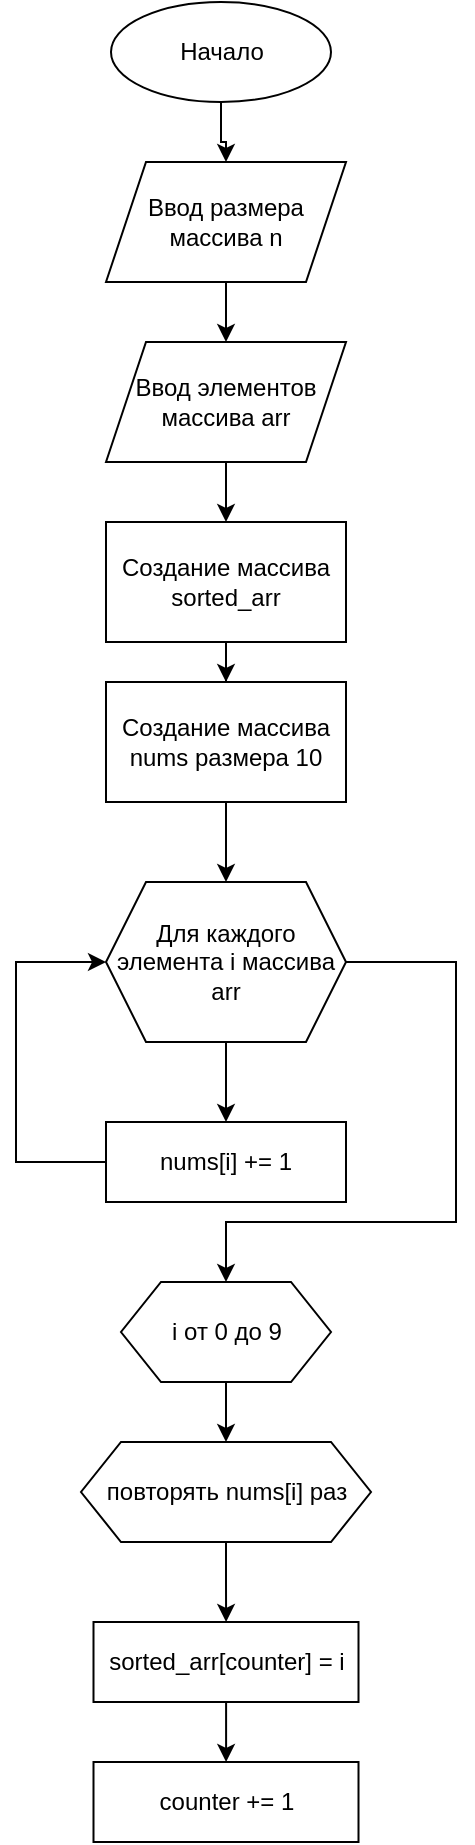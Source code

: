 <mxfile version="26.1.0">
  <diagram name="Страница — 1" id="4uYAqg9Cr5blewwSmzRZ">
    <mxGraphModel dx="954" dy="2218" grid="1" gridSize="10" guides="1" tooltips="1" connect="1" arrows="1" fold="1" page="1" pageScale="1" pageWidth="827" pageHeight="1169" math="0" shadow="0">
      <root>
        <mxCell id="0" />
        <mxCell id="1" parent="0" />
        <mxCell id="U9e5x9udn6OxS3d0uARl-3" style="edgeStyle=orthogonalEdgeStyle;rounded=0;orthogonalLoop=1;jettySize=auto;html=1;" edge="1" parent="1" source="U9e5x9udn6OxS3d0uARl-1" target="U9e5x9udn6OxS3d0uARl-2">
          <mxGeometry relative="1" as="geometry" />
        </mxCell>
        <mxCell id="U9e5x9udn6OxS3d0uARl-1" value="Начало" style="ellipse;whiteSpace=wrap;html=1;" vertex="1" parent="1">
          <mxGeometry x="307.5" y="50" width="110" height="50" as="geometry" />
        </mxCell>
        <mxCell id="U9e5x9udn6OxS3d0uARl-5" value="" style="edgeStyle=orthogonalEdgeStyle;rounded=0;orthogonalLoop=1;jettySize=auto;html=1;" edge="1" parent="1" source="U9e5x9udn6OxS3d0uARl-2" target="U9e5x9udn6OxS3d0uARl-4">
          <mxGeometry relative="1" as="geometry" />
        </mxCell>
        <mxCell id="U9e5x9udn6OxS3d0uARl-2" value="Ввод размера массива n" style="shape=parallelogram;perimeter=parallelogramPerimeter;whiteSpace=wrap;html=1;fixedSize=1;" vertex="1" parent="1">
          <mxGeometry x="305" y="130" width="120" height="60" as="geometry" />
        </mxCell>
        <mxCell id="U9e5x9udn6OxS3d0uARl-28" style="edgeStyle=orthogonalEdgeStyle;rounded=0;orthogonalLoop=1;jettySize=auto;html=1;" edge="1" parent="1" source="U9e5x9udn6OxS3d0uARl-4" target="U9e5x9udn6OxS3d0uARl-25">
          <mxGeometry relative="1" as="geometry" />
        </mxCell>
        <mxCell id="U9e5x9udn6OxS3d0uARl-4" value="Ввод элементов массива arr" style="shape=parallelogram;perimeter=parallelogramPerimeter;whiteSpace=wrap;html=1;fixedSize=1;" vertex="1" parent="1">
          <mxGeometry x="305" y="220" width="120" height="60" as="geometry" />
        </mxCell>
        <mxCell id="U9e5x9udn6OxS3d0uARl-10" value="" style="edgeStyle=orthogonalEdgeStyle;rounded=0;orthogonalLoop=1;jettySize=auto;html=1;" edge="1" parent="1" source="U9e5x9udn6OxS3d0uARl-7" target="U9e5x9udn6OxS3d0uARl-9">
          <mxGeometry relative="1" as="geometry" />
        </mxCell>
        <mxCell id="U9e5x9udn6OxS3d0uARl-7" value="Создание массива nums размера 10" style="whiteSpace=wrap;html=1;" vertex="1" parent="1">
          <mxGeometry x="305" y="390" width="120" height="60" as="geometry" />
        </mxCell>
        <mxCell id="U9e5x9udn6OxS3d0uARl-16" style="edgeStyle=orthogonalEdgeStyle;rounded=0;orthogonalLoop=1;jettySize=auto;html=1;entryX=0.5;entryY=0;entryDx=0;entryDy=0;" edge="1" parent="1" source="U9e5x9udn6OxS3d0uARl-9" target="U9e5x9udn6OxS3d0uARl-11">
          <mxGeometry relative="1" as="geometry" />
        </mxCell>
        <mxCell id="U9e5x9udn6OxS3d0uARl-18" style="edgeStyle=orthogonalEdgeStyle;rounded=0;orthogonalLoop=1;jettySize=auto;html=1;entryX=0.5;entryY=0;entryDx=0;entryDy=0;" edge="1" parent="1" source="U9e5x9udn6OxS3d0uARl-9" target="U9e5x9udn6OxS3d0uARl-14">
          <mxGeometry relative="1" as="geometry">
            <Array as="points">
              <mxPoint x="480" y="530" />
              <mxPoint x="480" y="660" />
              <mxPoint x="365" y="660" />
            </Array>
          </mxGeometry>
        </mxCell>
        <mxCell id="U9e5x9udn6OxS3d0uARl-9" value="Для каждого элемента i массива arr" style="shape=hexagon;perimeter=hexagonPerimeter2;whiteSpace=wrap;html=1;fixedSize=1;" vertex="1" parent="1">
          <mxGeometry x="305" y="490" width="120" height="80" as="geometry" />
        </mxCell>
        <mxCell id="U9e5x9udn6OxS3d0uARl-17" style="edgeStyle=orthogonalEdgeStyle;rounded=0;orthogonalLoop=1;jettySize=auto;html=1;entryX=0;entryY=0.5;entryDx=0;entryDy=0;" edge="1" parent="1" source="U9e5x9udn6OxS3d0uARl-11" target="U9e5x9udn6OxS3d0uARl-9">
          <mxGeometry relative="1" as="geometry">
            <Array as="points">
              <mxPoint x="260" y="630" />
              <mxPoint x="260" y="530" />
            </Array>
          </mxGeometry>
        </mxCell>
        <mxCell id="U9e5x9udn6OxS3d0uARl-11" value="nums[i] += 1" style="whiteSpace=wrap;html=1;" vertex="1" parent="1">
          <mxGeometry x="305" y="610" width="120" height="40" as="geometry" />
        </mxCell>
        <mxCell id="U9e5x9udn6OxS3d0uARl-20" value="" style="edgeStyle=orthogonalEdgeStyle;rounded=0;orthogonalLoop=1;jettySize=auto;html=1;" edge="1" parent="1" source="U9e5x9udn6OxS3d0uARl-14" target="U9e5x9udn6OxS3d0uARl-19">
          <mxGeometry relative="1" as="geometry" />
        </mxCell>
        <mxCell id="U9e5x9udn6OxS3d0uARl-14" value="i от 0 до 9" style="shape=hexagon;perimeter=hexagonPerimeter2;whiteSpace=wrap;html=1;fixedSize=1;" vertex="1" parent="1">
          <mxGeometry x="312.5" y="690" width="105" height="50" as="geometry" />
        </mxCell>
        <mxCell id="U9e5x9udn6OxS3d0uARl-22" value="" style="edgeStyle=orthogonalEdgeStyle;rounded=0;orthogonalLoop=1;jettySize=auto;html=1;" edge="1" parent="1" source="U9e5x9udn6OxS3d0uARl-19" target="U9e5x9udn6OxS3d0uARl-21">
          <mxGeometry relative="1" as="geometry" />
        </mxCell>
        <mxCell id="U9e5x9udn6OxS3d0uARl-19" value="повторять nums[i] раз" style="shape=hexagon;perimeter=hexagonPerimeter2;whiteSpace=wrap;html=1;fixedSize=1;" vertex="1" parent="1">
          <mxGeometry x="292.5" y="770" width="145" height="50" as="geometry" />
        </mxCell>
        <mxCell id="U9e5x9udn6OxS3d0uARl-24" value="" style="edgeStyle=orthogonalEdgeStyle;rounded=0;orthogonalLoop=1;jettySize=auto;html=1;" edge="1" parent="1" source="U9e5x9udn6OxS3d0uARl-21" target="U9e5x9udn6OxS3d0uARl-23">
          <mxGeometry relative="1" as="geometry" />
        </mxCell>
        <mxCell id="U9e5x9udn6OxS3d0uARl-21" value="sorted_arr[counter] = i" style="whiteSpace=wrap;html=1;" vertex="1" parent="1">
          <mxGeometry x="298.75" y="860" width="132.5" height="40" as="geometry" />
        </mxCell>
        <mxCell id="U9e5x9udn6OxS3d0uARl-23" value="counter += 1" style="whiteSpace=wrap;html=1;" vertex="1" parent="1">
          <mxGeometry x="298.75" y="930" width="132.5" height="40" as="geometry" />
        </mxCell>
        <mxCell id="U9e5x9udn6OxS3d0uARl-29" style="edgeStyle=orthogonalEdgeStyle;rounded=0;orthogonalLoop=1;jettySize=auto;html=1;" edge="1" parent="1" source="U9e5x9udn6OxS3d0uARl-25" target="U9e5x9udn6OxS3d0uARl-7">
          <mxGeometry relative="1" as="geometry" />
        </mxCell>
        <mxCell id="U9e5x9udn6OxS3d0uARl-25" value="Создание массива sorted_arr" style="whiteSpace=wrap;html=1;" vertex="1" parent="1">
          <mxGeometry x="305" y="310" width="120" height="60" as="geometry" />
        </mxCell>
      </root>
    </mxGraphModel>
  </diagram>
</mxfile>

